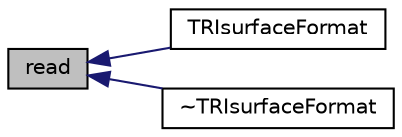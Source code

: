 digraph "read"
{
  bgcolor="transparent";
  edge [fontname="Helvetica",fontsize="10",labelfontname="Helvetica",labelfontsize="10"];
  node [fontname="Helvetica",fontsize="10",shape=record];
  rankdir="LR";
  Node1 [label="read",height=0.2,width=0.4,color="black", fillcolor="grey75", style="filled", fontcolor="black"];
  Node1 -> Node2 [dir="back",color="midnightblue",fontsize="10",style="solid",fontname="Helvetica"];
  Node2 [label="TRIsurfaceFormat",height=0.2,width=0.4,color="black",URL="$a02759.html#a329da1c0bfd00a239e1b2bd24ce97208",tooltip="Construct from file name. "];
  Node1 -> Node3 [dir="back",color="midnightblue",fontsize="10",style="solid",fontname="Helvetica"];
  Node3 [label="~TRIsurfaceFormat",height=0.2,width=0.4,color="black",URL="$a02759.html#adb51900510ab2b130a933d3bce2d9371",tooltip="Destructor. "];
}
